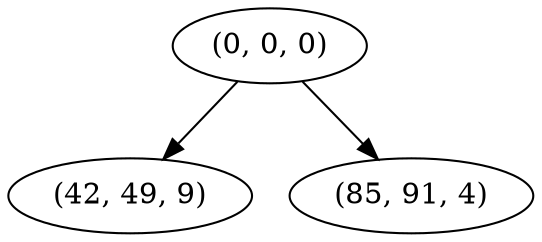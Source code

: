 digraph tree {
    "(0, 0, 0)";
    "(42, 49, 9)";
    "(85, 91, 4)";
    "(0, 0, 0)" -> "(42, 49, 9)";
    "(0, 0, 0)" -> "(85, 91, 4)";
}
